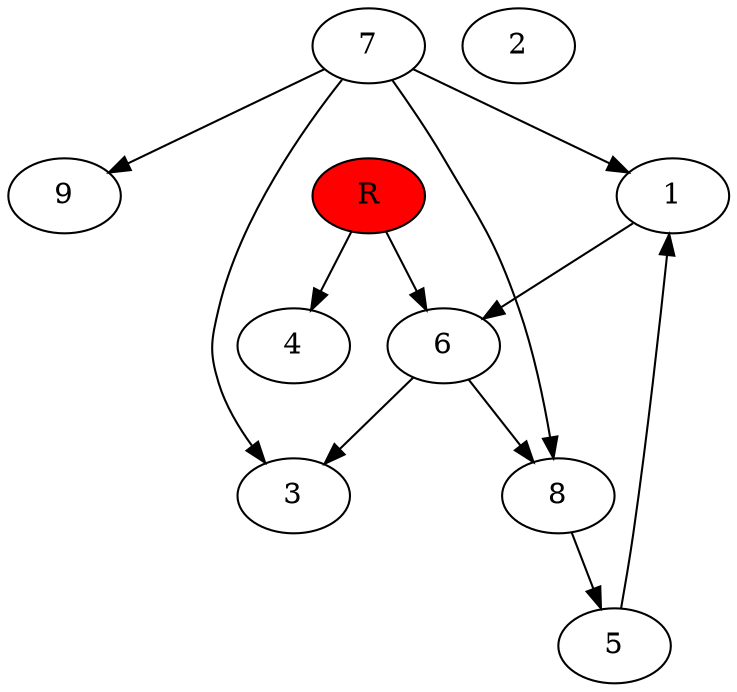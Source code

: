 digraph prb30289 {
	1
	2
	3
	4
	5
	6
	7
	8
	R [fillcolor="#ff0000" style=filled]
	1 -> 6
	5 -> 1
	6 -> 3
	6 -> 8
	7 -> 1
	7 -> 3
	7 -> 8
	7 -> 9
	8 -> 5
	R -> 4
	R -> 6
}
